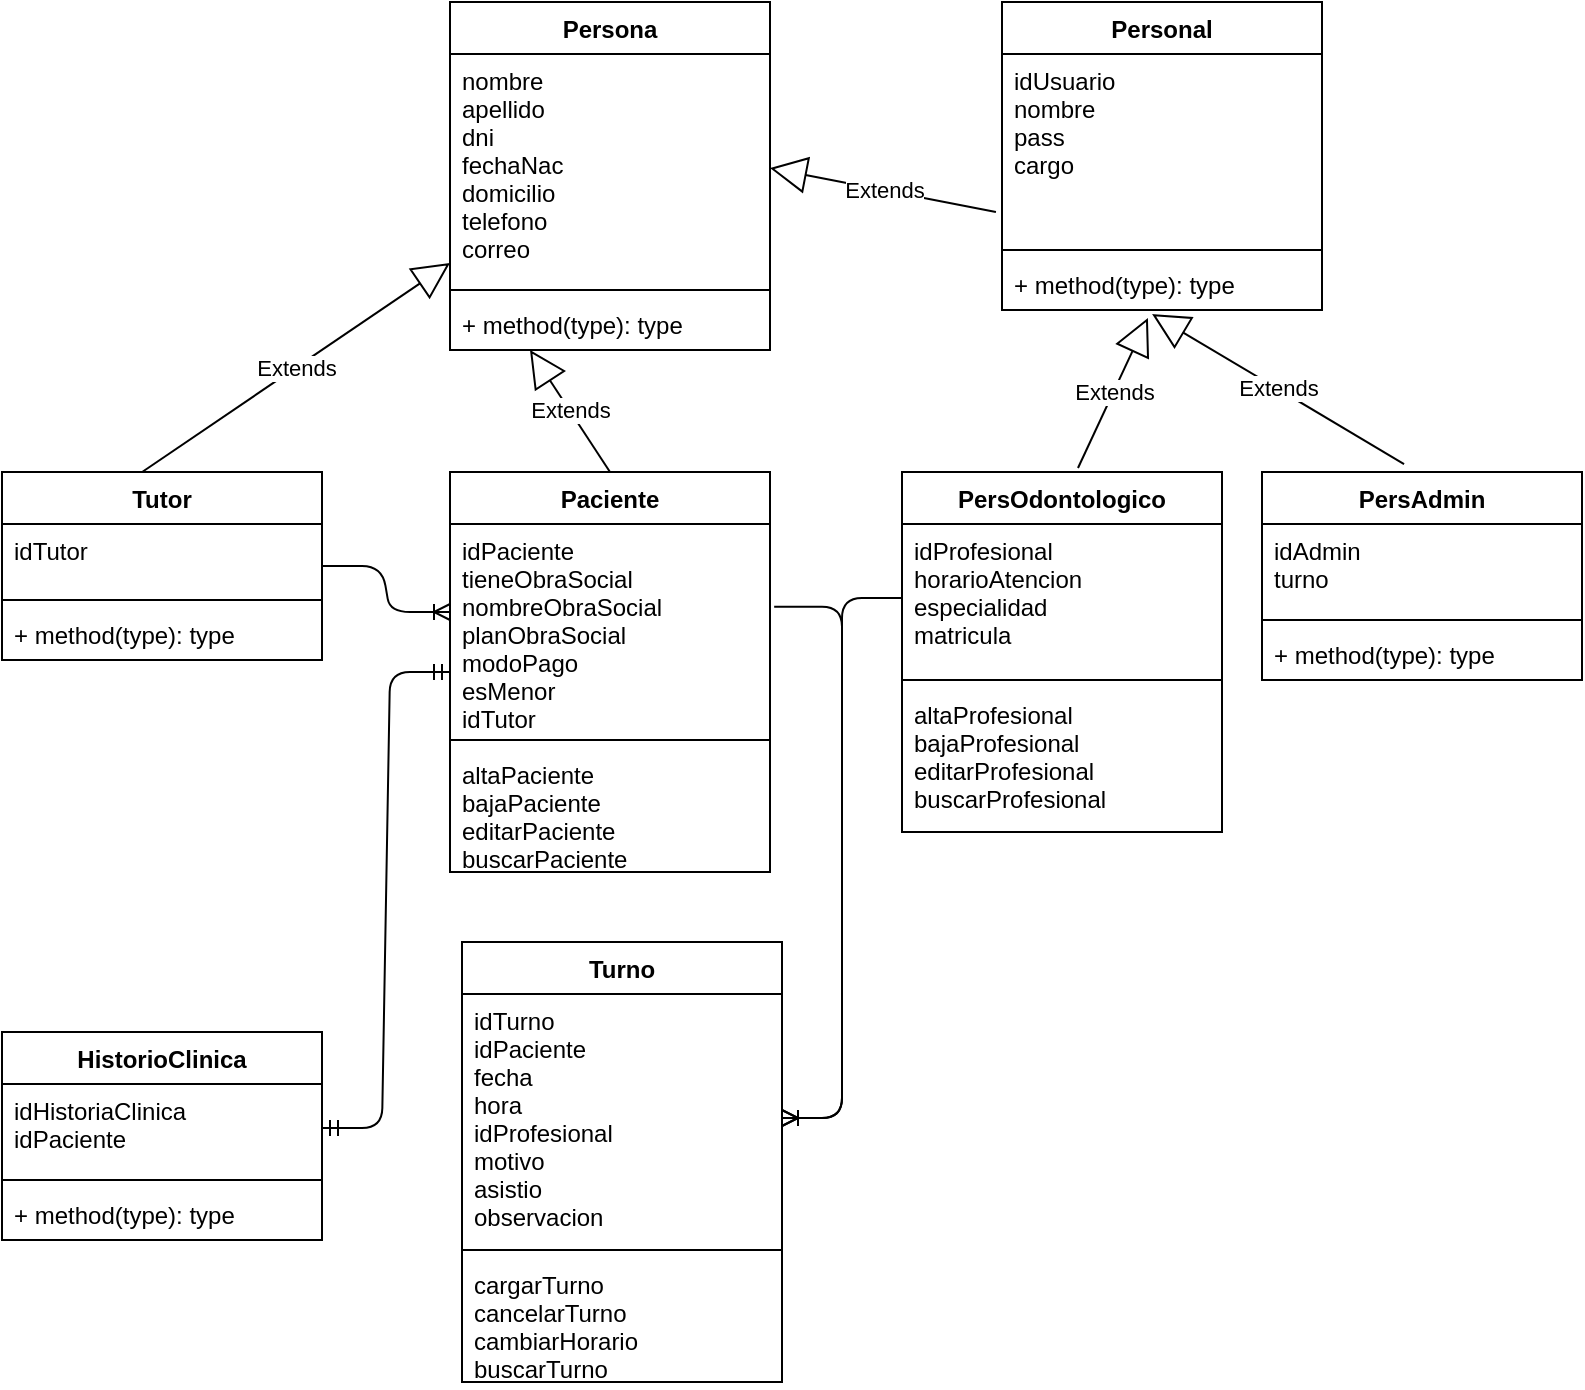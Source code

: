 <mxfile version="13.7.4" type="github">
  <diagram id="HhYp4wrlRlQFVXujRrqc" name="Page-1">
    <mxGraphModel dx="868" dy="447" grid="1" gridSize="10" guides="1" tooltips="1" connect="1" arrows="1" fold="1" page="1" pageScale="1" pageWidth="827" pageHeight="1169" math="0" shadow="0">
      <root>
        <mxCell id="0" />
        <mxCell id="1" parent="0" />
        <mxCell id="vPW-Lg7qWt8iH3iLzjyr-14" value="" style="edgeStyle=entityRelationEdgeStyle;fontSize=12;html=1;endArrow=ERoneToMany;exitX=1.013;exitY=0.398;exitDx=0;exitDy=0;exitPerimeter=0;" parent="1" source="vPW-Lg7qWt8iH3iLzjyr-2" target="vPW-Lg7qWt8iH3iLzjyr-6" edge="1">
          <mxGeometry width="100" height="100" relative="1" as="geometry">
            <mxPoint x="290" y="200" as="sourcePoint" />
            <mxPoint x="390" y="100" as="targetPoint" />
          </mxGeometry>
        </mxCell>
        <mxCell id="vPW-Lg7qWt8iH3iLzjyr-15" value="" style="edgeStyle=entityRelationEdgeStyle;fontSize=12;html=1;endArrow=ERoneToMany;" parent="1" source="vPW-Lg7qWt8iH3iLzjyr-10" target="vPW-Lg7qWt8iH3iLzjyr-6" edge="1">
          <mxGeometry width="100" height="100" relative="1" as="geometry">
            <mxPoint x="314" y="234" as="sourcePoint" />
            <mxPoint x="414" y="134" as="targetPoint" />
          </mxGeometry>
        </mxCell>
        <mxCell id="kyQEoml0PeqZt6K08_cI-13" value="Persona" style="swimlane;fontStyle=1;align=center;verticalAlign=top;childLayout=stackLayout;horizontal=1;startSize=26;horizontalStack=0;resizeParent=1;resizeParentMax=0;resizeLast=0;collapsible=1;marginBottom=0;" vertex="1" parent="1">
          <mxGeometry x="254" y="5" width="160" height="174" as="geometry" />
        </mxCell>
        <mxCell id="kyQEoml0PeqZt6K08_cI-14" value="nombre&#xa;apellido&#xa;dni&#xa;fechaNac&#xa;domicilio&#xa;telefono&#xa;correo" style="text;strokeColor=none;fillColor=none;align=left;verticalAlign=top;spacingLeft=4;spacingRight=4;overflow=hidden;rotatable=0;points=[[0,0.5],[1,0.5]];portConstraint=eastwest;" vertex="1" parent="kyQEoml0PeqZt6K08_cI-13">
          <mxGeometry y="26" width="160" height="114" as="geometry" />
        </mxCell>
        <mxCell id="kyQEoml0PeqZt6K08_cI-15" value="" style="line;strokeWidth=1;fillColor=none;align=left;verticalAlign=middle;spacingTop=-1;spacingLeft=3;spacingRight=3;rotatable=0;labelPosition=right;points=[];portConstraint=eastwest;" vertex="1" parent="kyQEoml0PeqZt6K08_cI-13">
          <mxGeometry y="140" width="160" height="8" as="geometry" />
        </mxCell>
        <mxCell id="kyQEoml0PeqZt6K08_cI-16" value="+ method(type): type" style="text;strokeColor=none;fillColor=none;align=left;verticalAlign=top;spacingLeft=4;spacingRight=4;overflow=hidden;rotatable=0;points=[[0,0.5],[1,0.5]];portConstraint=eastwest;" vertex="1" parent="kyQEoml0PeqZt6K08_cI-13">
          <mxGeometry y="148" width="160" height="26" as="geometry" />
        </mxCell>
        <mxCell id="kyQEoml0PeqZt6K08_cI-1" value="Personal" style="swimlane;fontStyle=1;align=center;verticalAlign=top;childLayout=stackLayout;horizontal=1;startSize=26;horizontalStack=0;resizeParent=1;resizeParentMax=0;resizeLast=0;collapsible=1;marginBottom=0;" vertex="1" parent="1">
          <mxGeometry x="530" y="5" width="160" height="154" as="geometry" />
        </mxCell>
        <mxCell id="kyQEoml0PeqZt6K08_cI-2" value="idUsuario&#xa;nombre&#xa;pass&#xa;cargo" style="text;strokeColor=none;fillColor=none;align=left;verticalAlign=top;spacingLeft=4;spacingRight=4;overflow=hidden;rotatable=0;points=[[0,0.5],[1,0.5]];portConstraint=eastwest;" vertex="1" parent="kyQEoml0PeqZt6K08_cI-1">
          <mxGeometry y="26" width="160" height="94" as="geometry" />
        </mxCell>
        <mxCell id="kyQEoml0PeqZt6K08_cI-3" value="" style="line;strokeWidth=1;fillColor=none;align=left;verticalAlign=middle;spacingTop=-1;spacingLeft=3;spacingRight=3;rotatable=0;labelPosition=right;points=[];portConstraint=eastwest;" vertex="1" parent="kyQEoml0PeqZt6K08_cI-1">
          <mxGeometry y="120" width="160" height="8" as="geometry" />
        </mxCell>
        <mxCell id="kyQEoml0PeqZt6K08_cI-4" value="+ method(type): type" style="text;strokeColor=none;fillColor=none;align=left;verticalAlign=top;spacingLeft=4;spacingRight=4;overflow=hidden;rotatable=0;points=[[0,0.5],[1,0.5]];portConstraint=eastwest;" vertex="1" parent="kyQEoml0PeqZt6K08_cI-1">
          <mxGeometry y="128" width="160" height="26" as="geometry" />
        </mxCell>
        <mxCell id="kyQEoml0PeqZt6K08_cI-22" value="" style="edgeStyle=entityRelationEdgeStyle;fontSize=12;html=1;endArrow=ERmandOne;startArrow=ERmandOne;exitX=1;exitY=0.5;exitDx=0;exitDy=0;entryX=0;entryY=0.5;entryDx=0;entryDy=0;" edge="1" parent="1" source="kyQEoml0PeqZt6K08_cI-18" target="vPW-Lg7qWt8iH3iLzjyr-1">
          <mxGeometry width="100" height="100" relative="1" as="geometry">
            <mxPoint x="90" y="444" as="sourcePoint" />
            <mxPoint x="190" y="344" as="targetPoint" />
          </mxGeometry>
        </mxCell>
        <mxCell id="kyQEoml0PeqZt6K08_cI-23" value="Extends" style="endArrow=block;endSize=16;endFill=0;html=1;exitX=0.438;exitY=0;exitDx=0;exitDy=0;exitPerimeter=0;entryX=0;entryY=0.75;entryDx=0;entryDy=0;" edge="1" parent="1" source="kyQEoml0PeqZt6K08_cI-9" target="kyQEoml0PeqZt6K08_cI-13">
          <mxGeometry width="160" relative="1" as="geometry">
            <mxPoint x="20" y="159" as="sourcePoint" />
            <mxPoint x="180" y="159" as="targetPoint" />
          </mxGeometry>
        </mxCell>
        <mxCell id="kyQEoml0PeqZt6K08_cI-24" value="Extends" style="endArrow=block;endSize=16;endFill=0;html=1;exitX=0.5;exitY=0;exitDx=0;exitDy=0;entryX=0.25;entryY=1;entryDx=0;entryDy=0;" edge="1" parent="1" source="vPW-Lg7qWt8iH3iLzjyr-1" target="kyQEoml0PeqZt6K08_cI-13">
          <mxGeometry width="160" relative="1" as="geometry">
            <mxPoint x="280" y="220" as="sourcePoint" />
            <mxPoint x="440" y="220" as="targetPoint" />
          </mxGeometry>
        </mxCell>
        <mxCell id="kyQEoml0PeqZt6K08_cI-25" value="Extends" style="endArrow=block;endSize=16;endFill=0;html=1;exitX=-0.019;exitY=0.84;exitDx=0;exitDy=0;exitPerimeter=0;entryX=1;entryY=0.5;entryDx=0;entryDy=0;" edge="1" parent="1" source="kyQEoml0PeqZt6K08_cI-2" target="kyQEoml0PeqZt6K08_cI-14">
          <mxGeometry width="160" relative="1" as="geometry">
            <mxPoint x="280" y="220" as="sourcePoint" />
            <mxPoint x="420" y="103" as="targetPoint" />
          </mxGeometry>
        </mxCell>
        <mxCell id="kyQEoml0PeqZt6K08_cI-26" value="Extends" style="endArrow=block;endSize=16;endFill=0;html=1;entryX=0.456;entryY=1.154;entryDx=0;entryDy=0;entryPerimeter=0;exitX=0.55;exitY=-0.011;exitDx=0;exitDy=0;exitPerimeter=0;" edge="1" parent="1" source="vPW-Lg7qWt8iH3iLzjyr-9" target="kyQEoml0PeqZt6K08_cI-4">
          <mxGeometry width="160" relative="1" as="geometry">
            <mxPoint x="280" y="220" as="sourcePoint" />
            <mxPoint x="440" y="220" as="targetPoint" />
          </mxGeometry>
        </mxCell>
        <mxCell id="kyQEoml0PeqZt6K08_cI-27" value="Extends" style="endArrow=block;endSize=16;endFill=0;html=1;entryX=0.469;entryY=1.077;entryDx=0;entryDy=0;entryPerimeter=0;exitX=0.444;exitY=-0.038;exitDx=0;exitDy=0;exitPerimeter=0;" edge="1" parent="1" source="kyQEoml0PeqZt6K08_cI-5" target="kyQEoml0PeqZt6K08_cI-4">
          <mxGeometry width="160" relative="1" as="geometry">
            <mxPoint x="280" y="220" as="sourcePoint" />
            <mxPoint x="440" y="220" as="targetPoint" />
          </mxGeometry>
        </mxCell>
        <mxCell id="kyQEoml0PeqZt6K08_cI-5" value="PersAdmin" style="swimlane;fontStyle=1;align=center;verticalAlign=top;childLayout=stackLayout;horizontal=1;startSize=26;horizontalStack=0;resizeParent=1;resizeParentMax=0;resizeLast=0;collapsible=1;marginBottom=0;" vertex="1" parent="1">
          <mxGeometry x="660" y="240" width="160" height="104" as="geometry" />
        </mxCell>
        <mxCell id="kyQEoml0PeqZt6K08_cI-6" value="idAdmin&#xa;turno&#xa;" style="text;strokeColor=none;fillColor=none;align=left;verticalAlign=top;spacingLeft=4;spacingRight=4;overflow=hidden;rotatable=0;points=[[0,0.5],[1,0.5]];portConstraint=eastwest;" vertex="1" parent="kyQEoml0PeqZt6K08_cI-5">
          <mxGeometry y="26" width="160" height="44" as="geometry" />
        </mxCell>
        <mxCell id="kyQEoml0PeqZt6K08_cI-7" value="" style="line;strokeWidth=1;fillColor=none;align=left;verticalAlign=middle;spacingTop=-1;spacingLeft=3;spacingRight=3;rotatable=0;labelPosition=right;points=[];portConstraint=eastwest;" vertex="1" parent="kyQEoml0PeqZt6K08_cI-5">
          <mxGeometry y="70" width="160" height="8" as="geometry" />
        </mxCell>
        <mxCell id="kyQEoml0PeqZt6K08_cI-8" value="+ method(type): type" style="text;strokeColor=none;fillColor=none;align=left;verticalAlign=top;spacingLeft=4;spacingRight=4;overflow=hidden;rotatable=0;points=[[0,0.5],[1,0.5]];portConstraint=eastwest;" vertex="1" parent="kyQEoml0PeqZt6K08_cI-5">
          <mxGeometry y="78" width="160" height="26" as="geometry" />
        </mxCell>
        <mxCell id="vPW-Lg7qWt8iH3iLzjyr-9" value="PersOdontologico" style="swimlane;fontStyle=1;align=center;verticalAlign=top;childLayout=stackLayout;horizontal=1;startSize=26;horizontalStack=0;resizeParent=1;resizeParentMax=0;resizeLast=0;collapsible=1;marginBottom=0;" parent="1" vertex="1">
          <mxGeometry x="480" y="240" width="160" height="180" as="geometry" />
        </mxCell>
        <mxCell id="vPW-Lg7qWt8iH3iLzjyr-10" value="idProfesional&#xa;horarioAtencion&#xa;especialidad&#xa;matricula&#xa;&#xa;" style="text;strokeColor=none;fillColor=none;align=left;verticalAlign=top;spacingLeft=4;spacingRight=4;overflow=hidden;rotatable=0;points=[[0,0.5],[1,0.5]];portConstraint=eastwest;" parent="vPW-Lg7qWt8iH3iLzjyr-9" vertex="1">
          <mxGeometry y="26" width="160" height="74" as="geometry" />
        </mxCell>
        <mxCell id="vPW-Lg7qWt8iH3iLzjyr-11" value="" style="line;strokeWidth=1;fillColor=none;align=left;verticalAlign=middle;spacingTop=-1;spacingLeft=3;spacingRight=3;rotatable=0;labelPosition=right;points=[];portConstraint=eastwest;" parent="vPW-Lg7qWt8iH3iLzjyr-9" vertex="1">
          <mxGeometry y="100" width="160" height="8" as="geometry" />
        </mxCell>
        <mxCell id="vPW-Lg7qWt8iH3iLzjyr-12" value="altaProfesional&#xa;bajaProfesional&#xa;editarProfesional&#xa;buscarProfesional&#xa;" style="text;strokeColor=none;fillColor=none;align=left;verticalAlign=top;spacingLeft=4;spacingRight=4;overflow=hidden;rotatable=0;points=[[0,0.5],[1,0.5]];portConstraint=eastwest;" parent="vPW-Lg7qWt8iH3iLzjyr-9" vertex="1">
          <mxGeometry y="108" width="160" height="72" as="geometry" />
        </mxCell>
        <mxCell id="vPW-Lg7qWt8iH3iLzjyr-5" value="Turno" style="swimlane;fontStyle=1;align=center;verticalAlign=top;childLayout=stackLayout;horizontal=1;startSize=26;horizontalStack=0;resizeParent=1;resizeParentMax=0;resizeLast=0;collapsible=1;marginBottom=0;" parent="1" vertex="1">
          <mxGeometry x="260" y="475" width="160" height="220" as="geometry" />
        </mxCell>
        <mxCell id="vPW-Lg7qWt8iH3iLzjyr-6" value="idTurno&#xa;idPaciente&#xa;fecha&#xa;hora&#xa;idProfesional&#xa;motivo&#xa;asistio&#xa;observacion&#xa;" style="text;strokeColor=none;fillColor=none;align=left;verticalAlign=top;spacingLeft=4;spacingRight=4;overflow=hidden;rotatable=0;points=[[0,0.5],[1,0.5]];portConstraint=eastwest;" parent="vPW-Lg7qWt8iH3iLzjyr-5" vertex="1">
          <mxGeometry y="26" width="160" height="124" as="geometry" />
        </mxCell>
        <mxCell id="vPW-Lg7qWt8iH3iLzjyr-7" value="" style="line;strokeWidth=1;fillColor=none;align=left;verticalAlign=middle;spacingTop=-1;spacingLeft=3;spacingRight=3;rotatable=0;labelPosition=right;points=[];portConstraint=eastwest;" parent="vPW-Lg7qWt8iH3iLzjyr-5" vertex="1">
          <mxGeometry y="150" width="160" height="8" as="geometry" />
        </mxCell>
        <mxCell id="vPW-Lg7qWt8iH3iLzjyr-8" value="cargarTurno&#xa;cancelarTurno&#xa;cambiarHorario&#xa;buscarTurno&#xa;&#xa;" style="text;strokeColor=none;fillColor=none;align=left;verticalAlign=top;spacingLeft=4;spacingRight=4;overflow=hidden;rotatable=0;points=[[0,0.5],[1,0.5]];portConstraint=eastwest;" parent="vPW-Lg7qWt8iH3iLzjyr-5" vertex="1">
          <mxGeometry y="158" width="160" height="62" as="geometry" />
        </mxCell>
        <mxCell id="vPW-Lg7qWt8iH3iLzjyr-1" value="Paciente" style="swimlane;fontStyle=1;align=center;verticalAlign=top;childLayout=stackLayout;horizontal=1;startSize=26;horizontalStack=0;resizeParent=1;resizeParentMax=0;resizeLast=0;collapsible=1;marginBottom=0;" parent="1" vertex="1">
          <mxGeometry x="254" y="240" width="160" height="200" as="geometry" />
        </mxCell>
        <mxCell id="vPW-Lg7qWt8iH3iLzjyr-2" value="idPaciente&#xa;tieneObraSocial&#xa;nombreObraSocial&#xa;planObraSocial&#xa;modoPago&#xa;esMenor&#xa;idTutor&#xa;&#xa;&#xa;" style="text;strokeColor=none;fillColor=none;align=left;verticalAlign=top;spacingLeft=4;spacingRight=4;overflow=hidden;rotatable=0;points=[[0,0.5],[1,0.5]];portConstraint=eastwest;" parent="vPW-Lg7qWt8iH3iLzjyr-1" vertex="1">
          <mxGeometry y="26" width="160" height="104" as="geometry" />
        </mxCell>
        <mxCell id="vPW-Lg7qWt8iH3iLzjyr-3" value="" style="line;strokeWidth=1;fillColor=none;align=left;verticalAlign=middle;spacingTop=-1;spacingLeft=3;spacingRight=3;rotatable=0;labelPosition=right;points=[];portConstraint=eastwest;" parent="vPW-Lg7qWt8iH3iLzjyr-1" vertex="1">
          <mxGeometry y="130" width="160" height="8" as="geometry" />
        </mxCell>
        <mxCell id="vPW-Lg7qWt8iH3iLzjyr-4" value="altaPaciente&#xa;bajaPaciente&#xa;editarPaciente&#xa;buscarPaciente&#xa;&#xa;" style="text;strokeColor=none;fillColor=none;align=left;verticalAlign=top;spacingLeft=4;spacingRight=4;overflow=hidden;rotatable=0;points=[[0,0.5],[1,0.5]];portConstraint=eastwest;" parent="vPW-Lg7qWt8iH3iLzjyr-1" vertex="1">
          <mxGeometry y="138" width="160" height="62" as="geometry" />
        </mxCell>
        <mxCell id="kyQEoml0PeqZt6K08_cI-17" value="HistorioClinica" style="swimlane;fontStyle=1;align=center;verticalAlign=top;childLayout=stackLayout;horizontal=1;startSize=26;horizontalStack=0;resizeParent=1;resizeParentMax=0;resizeLast=0;collapsible=1;marginBottom=0;" vertex="1" parent="1">
          <mxGeometry x="30" y="520" width="160" height="104" as="geometry" />
        </mxCell>
        <mxCell id="kyQEoml0PeqZt6K08_cI-18" value="idHistoriaClinica&#xa;idPaciente&#xa;" style="text;strokeColor=none;fillColor=none;align=left;verticalAlign=top;spacingLeft=4;spacingRight=4;overflow=hidden;rotatable=0;points=[[0,0.5],[1,0.5]];portConstraint=eastwest;" vertex="1" parent="kyQEoml0PeqZt6K08_cI-17">
          <mxGeometry y="26" width="160" height="44" as="geometry" />
        </mxCell>
        <mxCell id="kyQEoml0PeqZt6K08_cI-19" value="" style="line;strokeWidth=1;fillColor=none;align=left;verticalAlign=middle;spacingTop=-1;spacingLeft=3;spacingRight=3;rotatable=0;labelPosition=right;points=[];portConstraint=eastwest;" vertex="1" parent="kyQEoml0PeqZt6K08_cI-17">
          <mxGeometry y="70" width="160" height="8" as="geometry" />
        </mxCell>
        <mxCell id="kyQEoml0PeqZt6K08_cI-20" value="+ method(type): type" style="text;strokeColor=none;fillColor=none;align=left;verticalAlign=top;spacingLeft=4;spacingRight=4;overflow=hidden;rotatable=0;points=[[0,0.5],[1,0.5]];portConstraint=eastwest;" vertex="1" parent="kyQEoml0PeqZt6K08_cI-17">
          <mxGeometry y="78" width="160" height="26" as="geometry" />
        </mxCell>
        <mxCell id="kyQEoml0PeqZt6K08_cI-9" value="Tutor" style="swimlane;fontStyle=1;align=center;verticalAlign=top;childLayout=stackLayout;horizontal=1;startSize=26;horizontalStack=0;resizeParent=1;resizeParentMax=0;resizeLast=0;collapsible=1;marginBottom=0;" vertex="1" parent="1">
          <mxGeometry x="30" y="240" width="160" height="94" as="geometry" />
        </mxCell>
        <mxCell id="kyQEoml0PeqZt6K08_cI-10" value="idTutor&#xa;" style="text;strokeColor=none;fillColor=none;align=left;verticalAlign=top;spacingLeft=4;spacingRight=4;overflow=hidden;rotatable=0;points=[[0,0.5],[1,0.5]];portConstraint=eastwest;" vertex="1" parent="kyQEoml0PeqZt6K08_cI-9">
          <mxGeometry y="26" width="160" height="34" as="geometry" />
        </mxCell>
        <mxCell id="kyQEoml0PeqZt6K08_cI-11" value="" style="line;strokeWidth=1;fillColor=none;align=left;verticalAlign=middle;spacingTop=-1;spacingLeft=3;spacingRight=3;rotatable=0;labelPosition=right;points=[];portConstraint=eastwest;" vertex="1" parent="kyQEoml0PeqZt6K08_cI-9">
          <mxGeometry y="60" width="160" height="8" as="geometry" />
        </mxCell>
        <mxCell id="kyQEoml0PeqZt6K08_cI-12" value="+ method(type): type" style="text;strokeColor=none;fillColor=none;align=left;verticalAlign=top;spacingLeft=4;spacingRight=4;overflow=hidden;rotatable=0;points=[[0,0.5],[1,0.5]];portConstraint=eastwest;" vertex="1" parent="kyQEoml0PeqZt6K08_cI-9">
          <mxGeometry y="68" width="160" height="26" as="geometry" />
        </mxCell>
        <mxCell id="kyQEoml0PeqZt6K08_cI-29" value="" style="edgeStyle=entityRelationEdgeStyle;fontSize=12;html=1;endArrow=ERoneToMany;exitX=1;exitY=0.5;exitDx=0;exitDy=0;" edge="1" parent="1" source="kyQEoml0PeqZt6K08_cI-9">
          <mxGeometry width="100" height="100" relative="1" as="geometry">
            <mxPoint x="230" y="340" as="sourcePoint" />
            <mxPoint x="254" y="310" as="targetPoint" />
          </mxGeometry>
        </mxCell>
      </root>
    </mxGraphModel>
  </diagram>
</mxfile>

